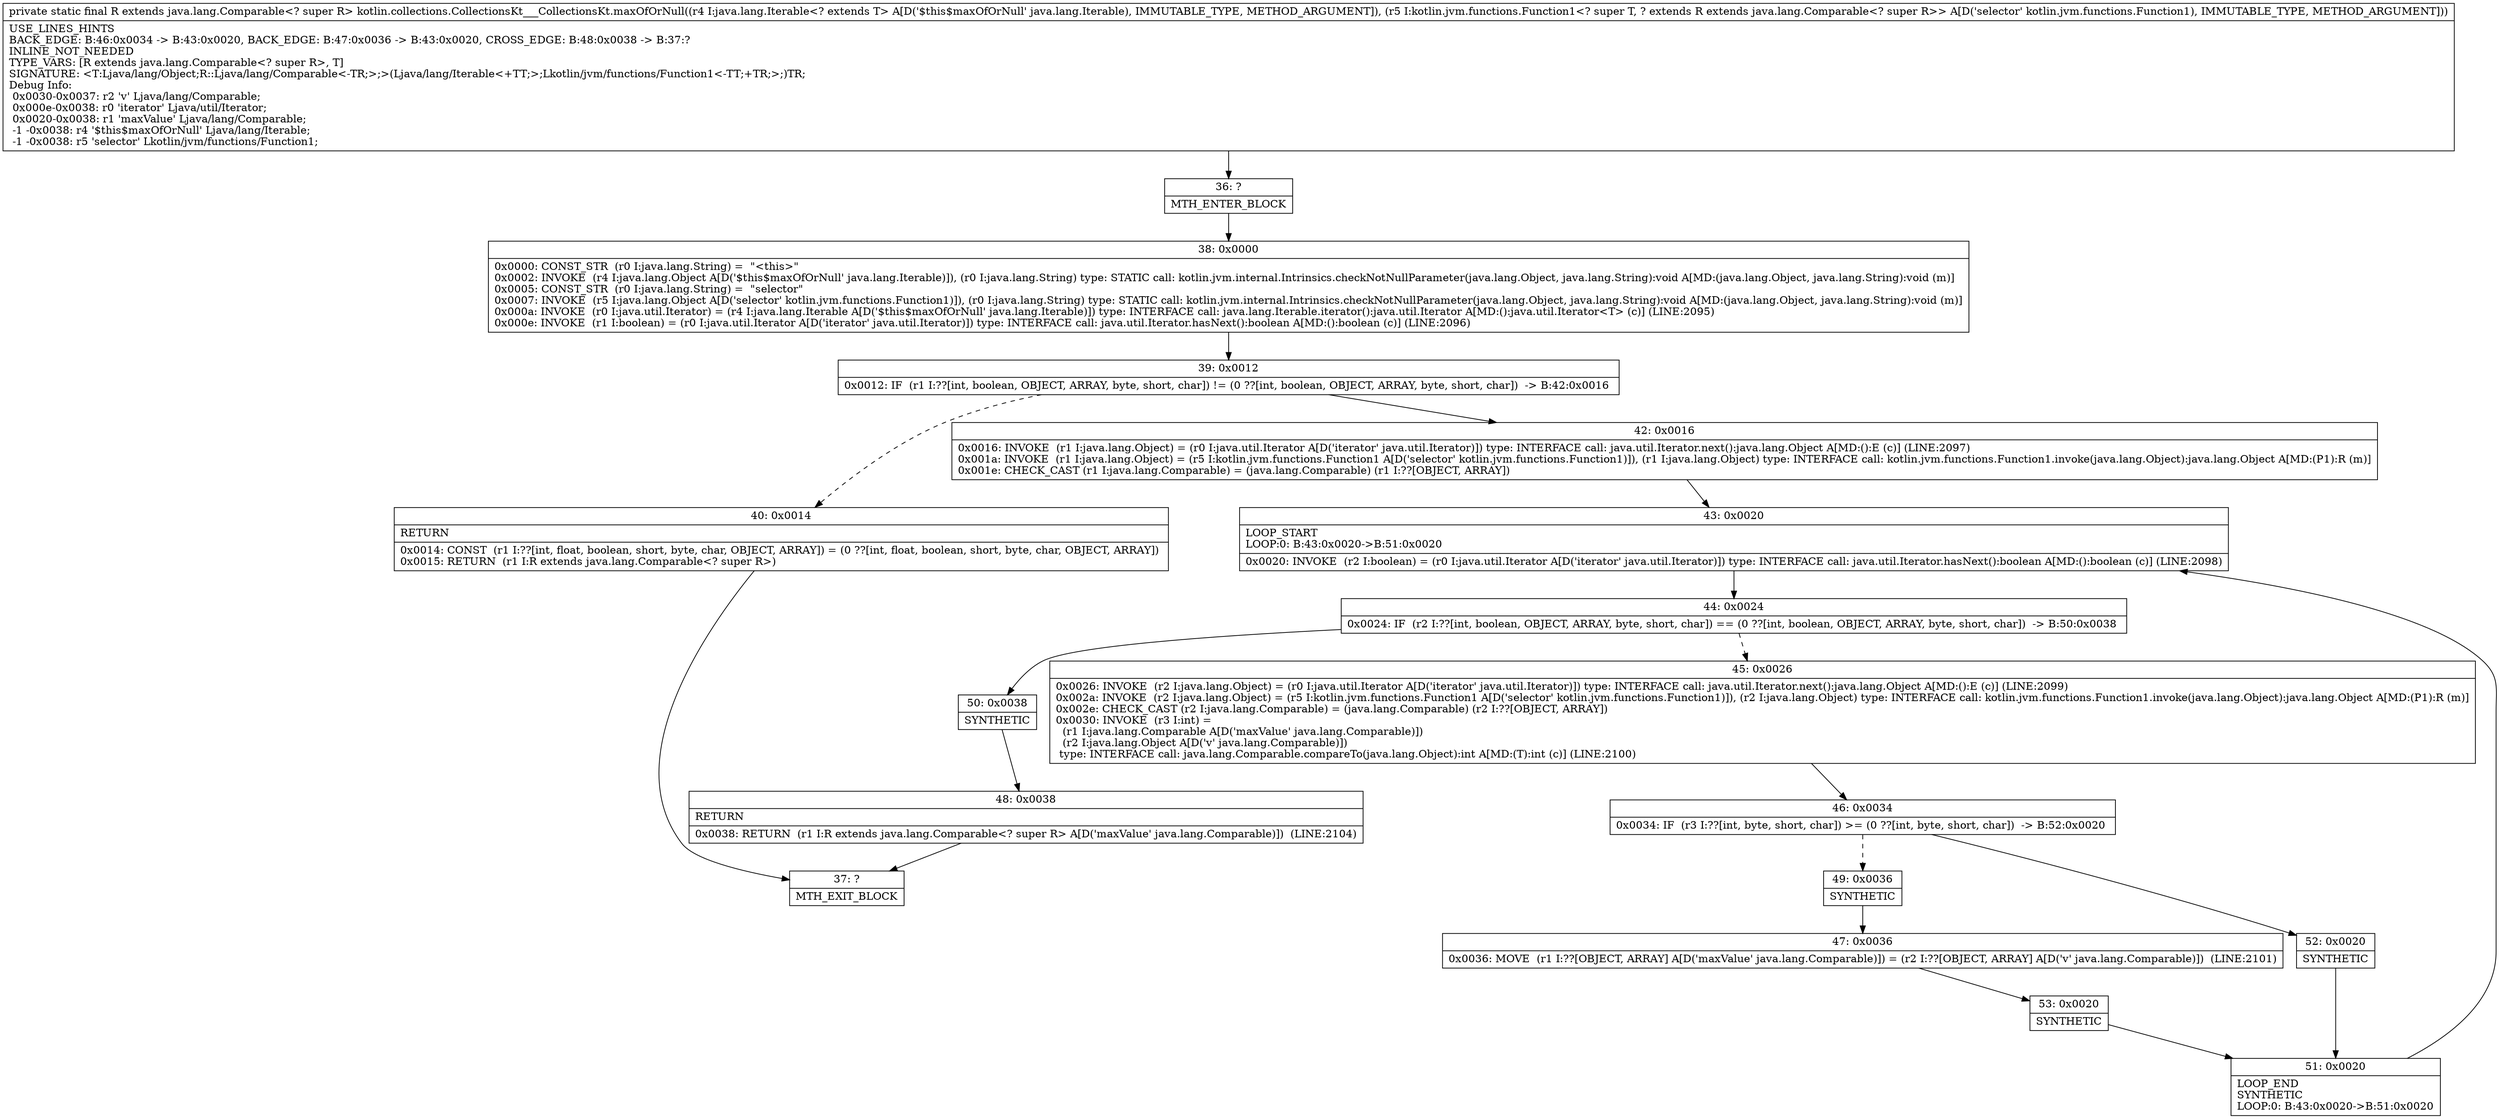 digraph "CFG forkotlin.collections.CollectionsKt___CollectionsKt.maxOfOrNull(Ljava\/lang\/Iterable;Lkotlin\/jvm\/functions\/Function1;)Ljava\/lang\/Comparable;" {
Node_36 [shape=record,label="{36\:\ ?|MTH_ENTER_BLOCK\l}"];
Node_38 [shape=record,label="{38\:\ 0x0000|0x0000: CONST_STR  (r0 I:java.lang.String) =  \"\<this\>\" \l0x0002: INVOKE  (r4 I:java.lang.Object A[D('$this$maxOfOrNull' java.lang.Iterable)]), (r0 I:java.lang.String) type: STATIC call: kotlin.jvm.internal.Intrinsics.checkNotNullParameter(java.lang.Object, java.lang.String):void A[MD:(java.lang.Object, java.lang.String):void (m)]\l0x0005: CONST_STR  (r0 I:java.lang.String) =  \"selector\" \l0x0007: INVOKE  (r5 I:java.lang.Object A[D('selector' kotlin.jvm.functions.Function1)]), (r0 I:java.lang.String) type: STATIC call: kotlin.jvm.internal.Intrinsics.checkNotNullParameter(java.lang.Object, java.lang.String):void A[MD:(java.lang.Object, java.lang.String):void (m)]\l0x000a: INVOKE  (r0 I:java.util.Iterator) = (r4 I:java.lang.Iterable A[D('$this$maxOfOrNull' java.lang.Iterable)]) type: INTERFACE call: java.lang.Iterable.iterator():java.util.Iterator A[MD:():java.util.Iterator\<T\> (c)] (LINE:2095)\l0x000e: INVOKE  (r1 I:boolean) = (r0 I:java.util.Iterator A[D('iterator' java.util.Iterator)]) type: INTERFACE call: java.util.Iterator.hasNext():boolean A[MD:():boolean (c)] (LINE:2096)\l}"];
Node_39 [shape=record,label="{39\:\ 0x0012|0x0012: IF  (r1 I:??[int, boolean, OBJECT, ARRAY, byte, short, char]) != (0 ??[int, boolean, OBJECT, ARRAY, byte, short, char])  \-\> B:42:0x0016 \l}"];
Node_40 [shape=record,label="{40\:\ 0x0014|RETURN\l|0x0014: CONST  (r1 I:??[int, float, boolean, short, byte, char, OBJECT, ARRAY]) = (0 ??[int, float, boolean, short, byte, char, OBJECT, ARRAY]) \l0x0015: RETURN  (r1 I:R extends java.lang.Comparable\<? super R\>) \l}"];
Node_37 [shape=record,label="{37\:\ ?|MTH_EXIT_BLOCK\l}"];
Node_42 [shape=record,label="{42\:\ 0x0016|0x0016: INVOKE  (r1 I:java.lang.Object) = (r0 I:java.util.Iterator A[D('iterator' java.util.Iterator)]) type: INTERFACE call: java.util.Iterator.next():java.lang.Object A[MD:():E (c)] (LINE:2097)\l0x001a: INVOKE  (r1 I:java.lang.Object) = (r5 I:kotlin.jvm.functions.Function1 A[D('selector' kotlin.jvm.functions.Function1)]), (r1 I:java.lang.Object) type: INTERFACE call: kotlin.jvm.functions.Function1.invoke(java.lang.Object):java.lang.Object A[MD:(P1):R (m)]\l0x001e: CHECK_CAST (r1 I:java.lang.Comparable) = (java.lang.Comparable) (r1 I:??[OBJECT, ARRAY]) \l}"];
Node_43 [shape=record,label="{43\:\ 0x0020|LOOP_START\lLOOP:0: B:43:0x0020\-\>B:51:0x0020\l|0x0020: INVOKE  (r2 I:boolean) = (r0 I:java.util.Iterator A[D('iterator' java.util.Iterator)]) type: INTERFACE call: java.util.Iterator.hasNext():boolean A[MD:():boolean (c)] (LINE:2098)\l}"];
Node_44 [shape=record,label="{44\:\ 0x0024|0x0024: IF  (r2 I:??[int, boolean, OBJECT, ARRAY, byte, short, char]) == (0 ??[int, boolean, OBJECT, ARRAY, byte, short, char])  \-\> B:50:0x0038 \l}"];
Node_45 [shape=record,label="{45\:\ 0x0026|0x0026: INVOKE  (r2 I:java.lang.Object) = (r0 I:java.util.Iterator A[D('iterator' java.util.Iterator)]) type: INTERFACE call: java.util.Iterator.next():java.lang.Object A[MD:():E (c)] (LINE:2099)\l0x002a: INVOKE  (r2 I:java.lang.Object) = (r5 I:kotlin.jvm.functions.Function1 A[D('selector' kotlin.jvm.functions.Function1)]), (r2 I:java.lang.Object) type: INTERFACE call: kotlin.jvm.functions.Function1.invoke(java.lang.Object):java.lang.Object A[MD:(P1):R (m)]\l0x002e: CHECK_CAST (r2 I:java.lang.Comparable) = (java.lang.Comparable) (r2 I:??[OBJECT, ARRAY]) \l0x0030: INVOKE  (r3 I:int) = \l  (r1 I:java.lang.Comparable A[D('maxValue' java.lang.Comparable)])\l  (r2 I:java.lang.Object A[D('v' java.lang.Comparable)])\l type: INTERFACE call: java.lang.Comparable.compareTo(java.lang.Object):int A[MD:(T):int (c)] (LINE:2100)\l}"];
Node_46 [shape=record,label="{46\:\ 0x0034|0x0034: IF  (r3 I:??[int, byte, short, char]) \>= (0 ??[int, byte, short, char])  \-\> B:52:0x0020 \l}"];
Node_49 [shape=record,label="{49\:\ 0x0036|SYNTHETIC\l}"];
Node_47 [shape=record,label="{47\:\ 0x0036|0x0036: MOVE  (r1 I:??[OBJECT, ARRAY] A[D('maxValue' java.lang.Comparable)]) = (r2 I:??[OBJECT, ARRAY] A[D('v' java.lang.Comparable)])  (LINE:2101)\l}"];
Node_53 [shape=record,label="{53\:\ 0x0020|SYNTHETIC\l}"];
Node_51 [shape=record,label="{51\:\ 0x0020|LOOP_END\lSYNTHETIC\lLOOP:0: B:43:0x0020\-\>B:51:0x0020\l}"];
Node_52 [shape=record,label="{52\:\ 0x0020|SYNTHETIC\l}"];
Node_50 [shape=record,label="{50\:\ 0x0038|SYNTHETIC\l}"];
Node_48 [shape=record,label="{48\:\ 0x0038|RETURN\l|0x0038: RETURN  (r1 I:R extends java.lang.Comparable\<? super R\> A[D('maxValue' java.lang.Comparable)])  (LINE:2104)\l}"];
MethodNode[shape=record,label="{private static final R extends java.lang.Comparable\<? super R\> kotlin.collections.CollectionsKt___CollectionsKt.maxOfOrNull((r4 I:java.lang.Iterable\<? extends T\> A[D('$this$maxOfOrNull' java.lang.Iterable), IMMUTABLE_TYPE, METHOD_ARGUMENT]), (r5 I:kotlin.jvm.functions.Function1\<? super T, ? extends R extends java.lang.Comparable\<? super R\>\> A[D('selector' kotlin.jvm.functions.Function1), IMMUTABLE_TYPE, METHOD_ARGUMENT]))  | USE_LINES_HINTS\lBACK_EDGE: B:46:0x0034 \-\> B:43:0x0020, BACK_EDGE: B:47:0x0036 \-\> B:43:0x0020, CROSS_EDGE: B:48:0x0038 \-\> B:37:?\lINLINE_NOT_NEEDED\lTYPE_VARS: [R extends java.lang.Comparable\<? super R\>, T]\lSIGNATURE: \<T:Ljava\/lang\/Object;R::Ljava\/lang\/Comparable\<\-TR;\>;\>(Ljava\/lang\/Iterable\<+TT;\>;Lkotlin\/jvm\/functions\/Function1\<\-TT;+TR;\>;)TR;\lDebug Info:\l  0x0030\-0x0037: r2 'v' Ljava\/lang\/Comparable;\l  0x000e\-0x0038: r0 'iterator' Ljava\/util\/Iterator;\l  0x0020\-0x0038: r1 'maxValue' Ljava\/lang\/Comparable;\l  \-1 \-0x0038: r4 '$this$maxOfOrNull' Ljava\/lang\/Iterable;\l  \-1 \-0x0038: r5 'selector' Lkotlin\/jvm\/functions\/Function1;\l}"];
MethodNode -> Node_36;Node_36 -> Node_38;
Node_38 -> Node_39;
Node_39 -> Node_40[style=dashed];
Node_39 -> Node_42;
Node_40 -> Node_37;
Node_42 -> Node_43;
Node_43 -> Node_44;
Node_44 -> Node_45[style=dashed];
Node_44 -> Node_50;
Node_45 -> Node_46;
Node_46 -> Node_49[style=dashed];
Node_46 -> Node_52;
Node_49 -> Node_47;
Node_47 -> Node_53;
Node_53 -> Node_51;
Node_51 -> Node_43;
Node_52 -> Node_51;
Node_50 -> Node_48;
Node_48 -> Node_37;
}

